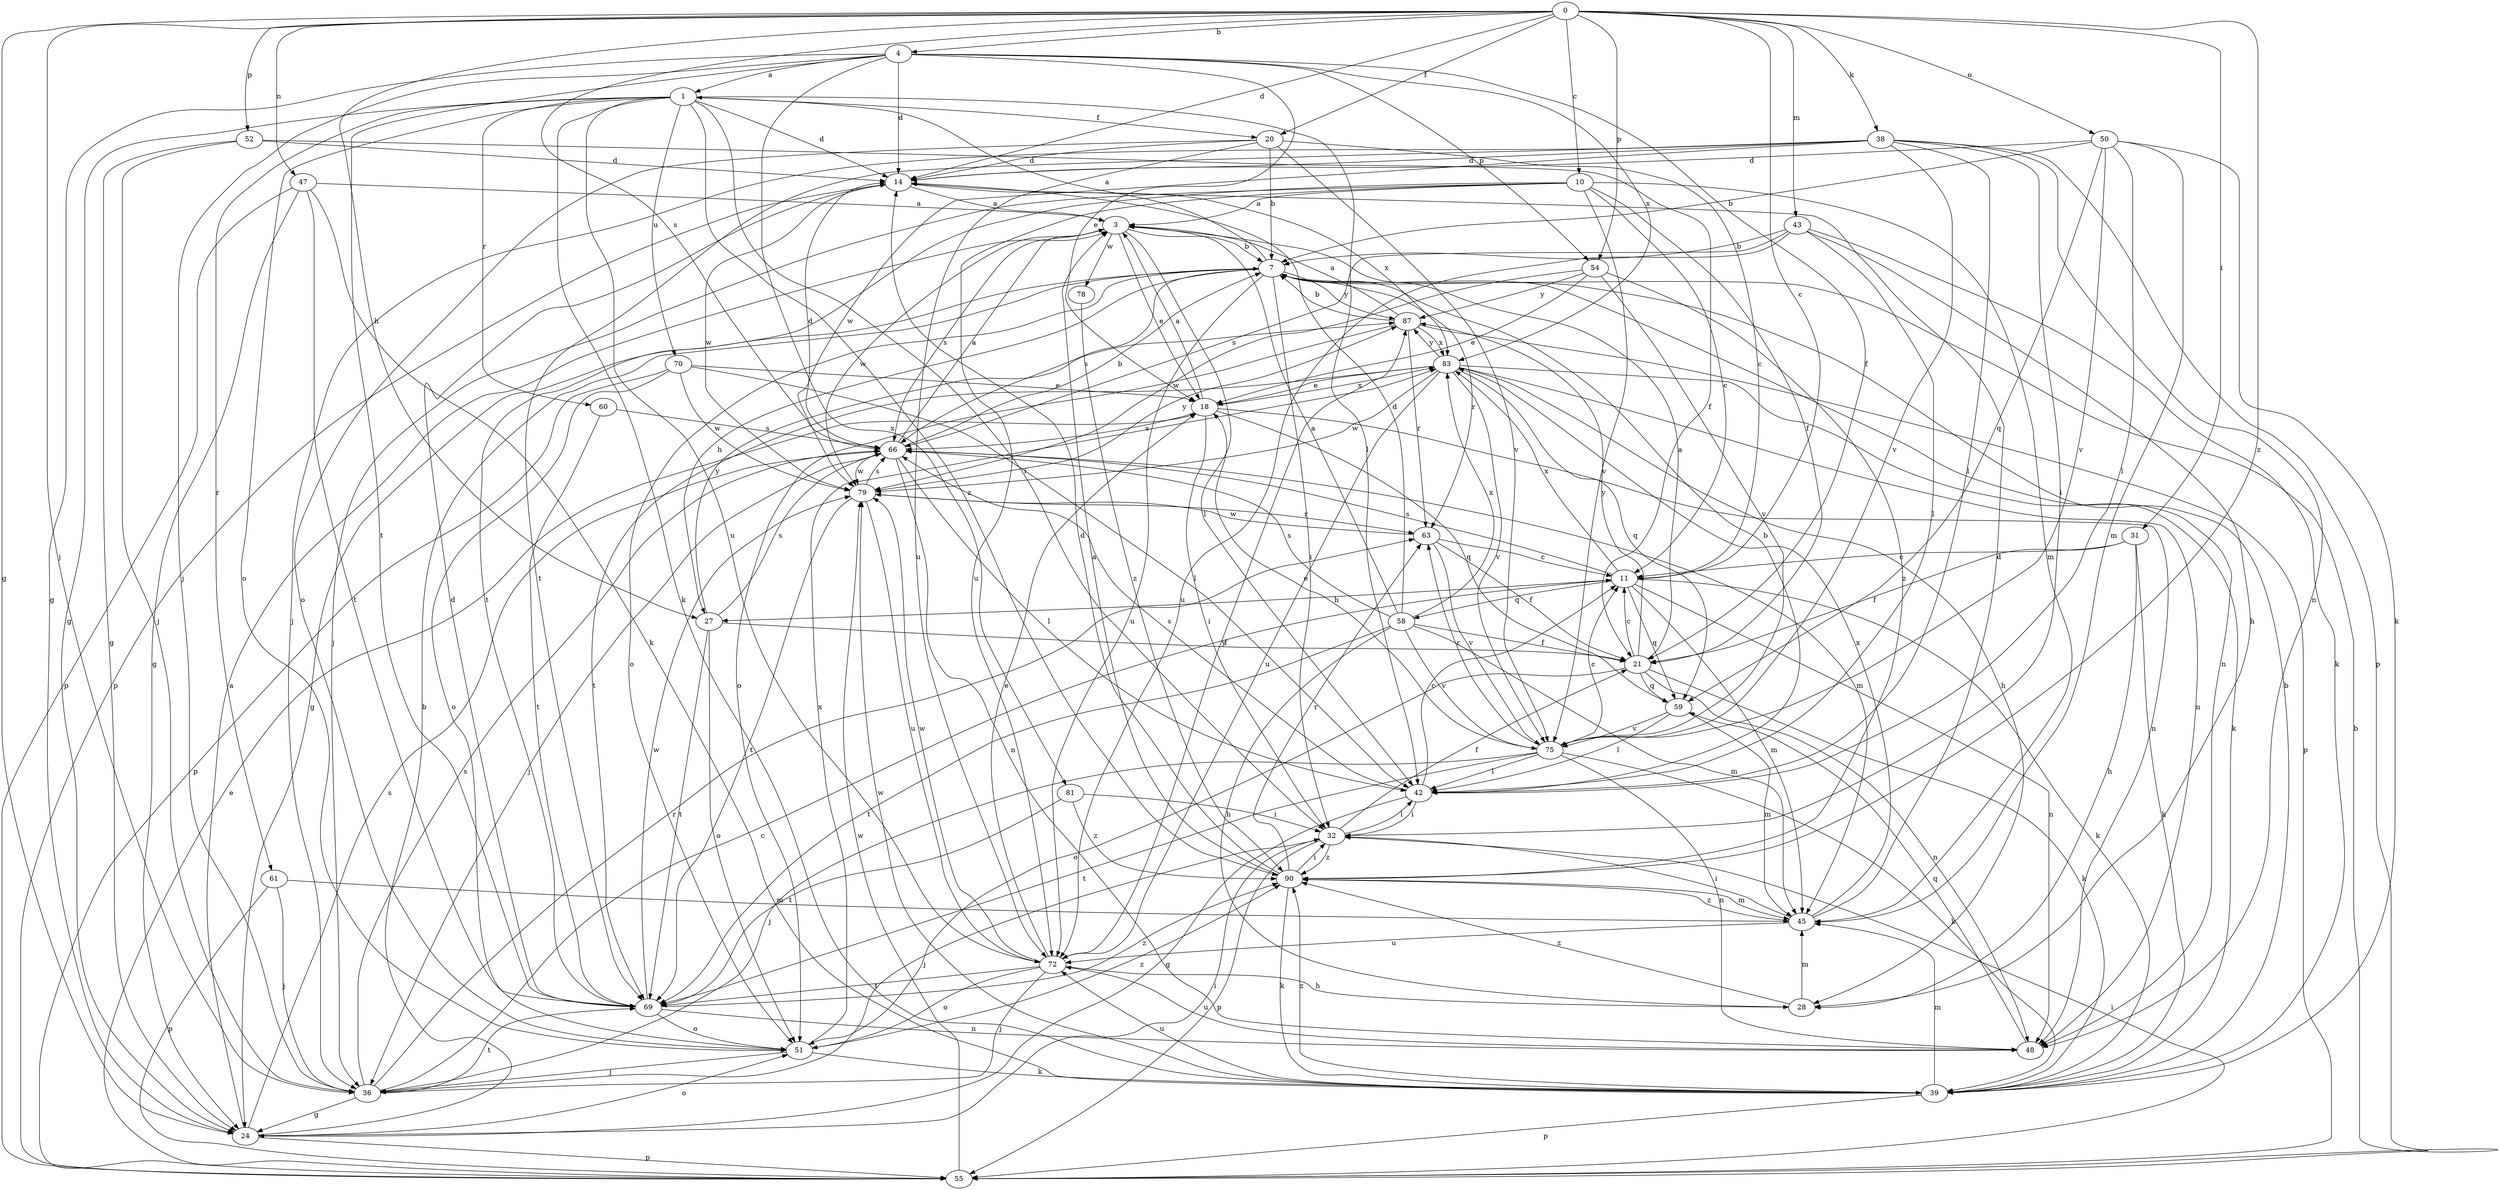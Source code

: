 strict digraph  {
0;
1;
3;
4;
7;
10;
11;
14;
18;
20;
21;
24;
27;
28;
31;
32;
36;
38;
39;
42;
43;
45;
47;
48;
50;
51;
52;
54;
55;
58;
59;
60;
61;
63;
66;
69;
70;
72;
75;
78;
79;
81;
83;
87;
90;
0 -> 4  [label=b];
0 -> 10  [label=c];
0 -> 11  [label=c];
0 -> 14  [label=d];
0 -> 20  [label=f];
0 -> 24  [label=g];
0 -> 27  [label=h];
0 -> 31  [label=i];
0 -> 36  [label=j];
0 -> 38  [label=k];
0 -> 43  [label=m];
0 -> 47  [label=n];
0 -> 50  [label=o];
0 -> 52  [label=p];
0 -> 54  [label=p];
0 -> 66  [label=s];
0 -> 90  [label=z];
1 -> 14  [label=d];
1 -> 20  [label=f];
1 -> 24  [label=g];
1 -> 32  [label=i];
1 -> 39  [label=k];
1 -> 42  [label=l];
1 -> 51  [label=o];
1 -> 60  [label=r];
1 -> 61  [label=r];
1 -> 70  [label=u];
1 -> 72  [label=u];
1 -> 90  [label=z];
3 -> 7  [label=b];
3 -> 18  [label=e];
3 -> 42  [label=l];
3 -> 66  [label=s];
3 -> 78  [label=w];
3 -> 79  [label=w];
4 -> 1  [label=a];
4 -> 14  [label=d];
4 -> 18  [label=e];
4 -> 21  [label=f];
4 -> 24  [label=g];
4 -> 36  [label=j];
4 -> 54  [label=p];
4 -> 69  [label=t];
4 -> 81  [label=x];
4 -> 83  [label=x];
7 -> 1  [label=a];
7 -> 24  [label=g];
7 -> 27  [label=h];
7 -> 32  [label=i];
7 -> 48  [label=n];
7 -> 51  [label=o];
7 -> 63  [label=r];
7 -> 66  [label=s];
7 -> 72  [label=u];
7 -> 87  [label=y];
10 -> 3  [label=a];
10 -> 11  [label=c];
10 -> 21  [label=f];
10 -> 36  [label=j];
10 -> 45  [label=m];
10 -> 69  [label=t];
10 -> 72  [label=u];
10 -> 75  [label=v];
11 -> 27  [label=h];
11 -> 39  [label=k];
11 -> 45  [label=m];
11 -> 48  [label=n];
11 -> 58  [label=q];
11 -> 59  [label=q];
11 -> 66  [label=s];
11 -> 83  [label=x];
14 -> 3  [label=a];
14 -> 55  [label=p];
14 -> 79  [label=w];
14 -> 83  [label=x];
18 -> 3  [label=a];
18 -> 32  [label=i];
18 -> 48  [label=n];
18 -> 59  [label=q];
18 -> 66  [label=s];
18 -> 83  [label=x];
20 -> 7  [label=b];
20 -> 11  [label=c];
20 -> 14  [label=d];
20 -> 51  [label=o];
20 -> 72  [label=u];
20 -> 75  [label=v];
21 -> 3  [label=a];
21 -> 11  [label=c];
21 -> 39  [label=k];
21 -> 48  [label=n];
21 -> 51  [label=o];
21 -> 59  [label=q];
21 -> 87  [label=y];
24 -> 3  [label=a];
24 -> 7  [label=b];
24 -> 32  [label=i];
24 -> 51  [label=o];
24 -> 55  [label=p];
24 -> 66  [label=s];
27 -> 21  [label=f];
27 -> 51  [label=o];
27 -> 66  [label=s];
27 -> 69  [label=t];
27 -> 87  [label=y];
28 -> 45  [label=m];
28 -> 90  [label=z];
31 -> 11  [label=c];
31 -> 21  [label=f];
31 -> 28  [label=h];
31 -> 39  [label=k];
32 -> 21  [label=f];
32 -> 36  [label=j];
32 -> 42  [label=l];
32 -> 55  [label=p];
32 -> 90  [label=z];
36 -> 11  [label=c];
36 -> 24  [label=g];
36 -> 63  [label=r];
36 -> 66  [label=s];
36 -> 69  [label=t];
38 -> 14  [label=d];
38 -> 32  [label=i];
38 -> 36  [label=j];
38 -> 42  [label=l];
38 -> 48  [label=n];
38 -> 55  [label=p];
38 -> 69  [label=t];
38 -> 75  [label=v];
38 -> 79  [label=w];
39 -> 7  [label=b];
39 -> 45  [label=m];
39 -> 55  [label=p];
39 -> 72  [label=u];
39 -> 79  [label=w];
39 -> 90  [label=z];
42 -> 7  [label=b];
42 -> 11  [label=c];
42 -> 24  [label=g];
42 -> 32  [label=i];
42 -> 66  [label=s];
43 -> 7  [label=b];
43 -> 28  [label=h];
43 -> 39  [label=k];
43 -> 42  [label=l];
43 -> 66  [label=s];
43 -> 72  [label=u];
45 -> 14  [label=d];
45 -> 32  [label=i];
45 -> 72  [label=u];
45 -> 83  [label=x];
45 -> 90  [label=z];
47 -> 3  [label=a];
47 -> 24  [label=g];
47 -> 39  [label=k];
47 -> 55  [label=p];
47 -> 69  [label=t];
48 -> 59  [label=q];
48 -> 72  [label=u];
50 -> 7  [label=b];
50 -> 14  [label=d];
50 -> 39  [label=k];
50 -> 42  [label=l];
50 -> 45  [label=m];
50 -> 59  [label=q];
50 -> 75  [label=v];
51 -> 36  [label=j];
51 -> 39  [label=k];
51 -> 83  [label=x];
51 -> 90  [label=z];
52 -> 14  [label=d];
52 -> 21  [label=f];
52 -> 24  [label=g];
52 -> 36  [label=j];
54 -> 18  [label=e];
54 -> 75  [label=v];
54 -> 79  [label=w];
54 -> 87  [label=y];
54 -> 90  [label=z];
55 -> 7  [label=b];
55 -> 18  [label=e];
55 -> 32  [label=i];
55 -> 79  [label=w];
58 -> 3  [label=a];
58 -> 14  [label=d];
58 -> 21  [label=f];
58 -> 28  [label=h];
58 -> 45  [label=m];
58 -> 66  [label=s];
58 -> 69  [label=t];
58 -> 75  [label=v];
58 -> 83  [label=x];
59 -> 42  [label=l];
59 -> 45  [label=m];
59 -> 75  [label=v];
60 -> 66  [label=s];
60 -> 69  [label=t];
61 -> 36  [label=j];
61 -> 45  [label=m];
61 -> 55  [label=p];
63 -> 11  [label=c];
63 -> 21  [label=f];
63 -> 75  [label=v];
63 -> 79  [label=w];
66 -> 3  [label=a];
66 -> 7  [label=b];
66 -> 14  [label=d];
66 -> 36  [label=j];
66 -> 42  [label=l];
66 -> 45  [label=m];
66 -> 48  [label=n];
66 -> 79  [label=w];
69 -> 14  [label=d];
69 -> 48  [label=n];
69 -> 51  [label=o];
69 -> 79  [label=w];
69 -> 90  [label=z];
70 -> 18  [label=e];
70 -> 42  [label=l];
70 -> 51  [label=o];
70 -> 55  [label=p];
70 -> 79  [label=w];
72 -> 18  [label=e];
72 -> 28  [label=h];
72 -> 36  [label=j];
72 -> 51  [label=o];
72 -> 69  [label=t];
72 -> 79  [label=w];
72 -> 87  [label=y];
75 -> 11  [label=c];
75 -> 18  [label=e];
75 -> 36  [label=j];
75 -> 39  [label=k];
75 -> 42  [label=l];
75 -> 48  [label=n];
75 -> 63  [label=r];
75 -> 69  [label=t];
78 -> 90  [label=z];
79 -> 63  [label=r];
79 -> 66  [label=s];
79 -> 69  [label=t];
79 -> 72  [label=u];
79 -> 87  [label=y];
81 -> 32  [label=i];
81 -> 69  [label=t];
81 -> 90  [label=z];
83 -> 18  [label=e];
83 -> 28  [label=h];
83 -> 39  [label=k];
83 -> 48  [label=n];
83 -> 59  [label=q];
83 -> 69  [label=t];
83 -> 72  [label=u];
83 -> 75  [label=v];
83 -> 79  [label=w];
83 -> 87  [label=y];
87 -> 3  [label=a];
87 -> 7  [label=b];
87 -> 51  [label=o];
87 -> 55  [label=p];
87 -> 63  [label=r];
87 -> 83  [label=x];
90 -> 3  [label=a];
90 -> 14  [label=d];
90 -> 32  [label=i];
90 -> 39  [label=k];
90 -> 45  [label=m];
90 -> 63  [label=r];
}
